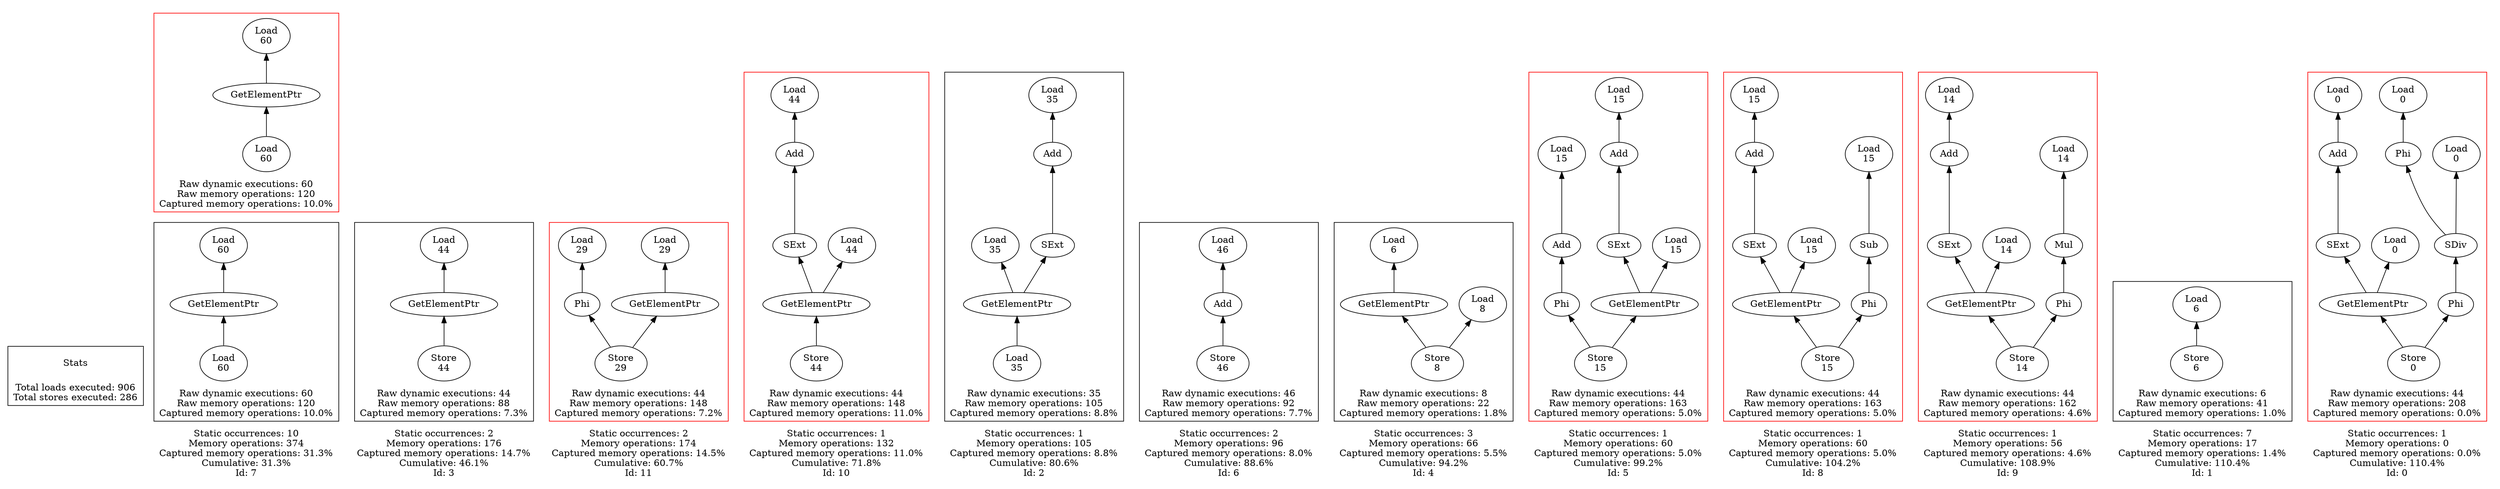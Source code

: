 strict digraph {
rankdir=BT
subgraph {
Stats [shape=plaintext]
cluster=true
label="Total loads executed: 906\nTotal stores executed: 286"
}
subgraph {
subgraph {
{
rank=max
"7_3" [shape=point style=invis]
}
"7_3_256" [label="GetElementPtr"]
"7_3_255" [label="Load\n60"]
"7_3_256" -> "7_3_255"
{
rank=min
"7_3_257" [label="Load\n60"]
}
"7_3_257" -> "7_3_256"
cluster=true
label="Raw dynamic executions: 60\nRaw memory operations: 120\nCaptured memory operations: 10.0%"
}
subgraph {
{
rank=max
"7_4" [shape=point style=invis]
}
"7_3" -> "7_4_259" [style=invis]
"7_4_258" [label="GetElementPtr"]
"7_4_255" [label="Load\n60"]
"7_4_258" -> "7_4_255"
{
rank=min
"7_4_259" [label="Load\n60"]
}
"7_4_259" -> "7_4_258"
cluster=true
label="Raw dynamic executions: 60\nRaw memory operations: 120\nCaptured memory operations: 10.0%"
color=red
}
cluster=true
penwidth=0
label="Static occurrences: 10\nMemory operations: 374\nCaptured memory operations: 31.3%\nCumulative: 31.3%\nId: 7"
}
subgraph {
subgraph {
{
rank=max
"3_0" [shape=point style=invis]
}
"3_0_281" [label="GetElementPtr"]
"3_0_280" [label="Load\n44"]
"3_0_281" -> "3_0_280"
{
rank=min
"3_0_282" [label="Store\n44"]
}
"3_0_282" -> "3_0_281"
cluster=true
label="Raw dynamic executions: 44\nRaw memory operations: 88\nCaptured memory operations: 7.3%"
}
cluster=true
penwidth=0
label="Static occurrences: 2\nMemory operations: 176\nCaptured memory operations: 14.7%\nCumulative: 46.1%\nId: 3"
}
subgraph {
subgraph {
{
rank=max
"11_0" [shape=point style=invis]
}
{
rank=min
"11_0_282" [label="Store\n29"]
}
"11_0_277" [label="Phi"]
"11_0_282" -> "11_0_277"
"11_0_257" [label="Load\n29"]
"11_0_277" -> "11_0_257"
"11_0_281" [label="GetElementPtr"]
"11_0_282" -> "11_0_281"
"11_0_280" [label="Load\n29"]
"11_0_281" -> "11_0_280"
cluster=true
label="Raw dynamic executions: 44\nRaw memory operations: 148\nCaptured memory operations: 7.2%"
color=red
}
cluster=true
penwidth=0
label="Static occurrences: 2\nMemory operations: 174\nCaptured memory operations: 14.5%\nCumulative: 60.7%\nId: 11"
}
subgraph {
subgraph {
{
rank=max
"10_0" [shape=point style=invis]
}
"10_0_306" [label="Add"]
"10_0_305" [label="Load\n44"]
"10_0_306" -> "10_0_305"
"10_0_307" [label="SExt"]
"10_0_307" -> "10_0_306"
{
rank=min
"10_0_309" [label="Store\n44"]
}
"10_0_308" [label="GetElementPtr"]
"10_0_309" -> "10_0_308"
"10_0_255" [label="Load\n44"]
"10_0_308" -> "10_0_255"
"10_0_308" -> "10_0_307"
cluster=true
label="Raw dynamic executions: 44\nRaw memory operations: 148\nCaptured memory operations: 11.0%"
color=red
}
cluster=true
penwidth=0
label="Static occurrences: 1\nMemory operations: 132\nCaptured memory operations: 11.0%\nCumulative: 71.8%\nId: 10"
}
subgraph {
subgraph {
{
rank=max
"2_0" [shape=point style=invis]
}
"2_0_189" [label="GetElementPtr"]
"2_0_184" [label="Load\n35"]
"2_0_189" -> "2_0_184"
{
rank=min
"2_0_190" [label="Load\n35"]
}
"2_0_190" -> "2_0_189"
"2_0_187" [label="Add"]
"2_0_185" [label="Load\n35"]
"2_0_187" -> "2_0_185"
"2_0_188" [label="SExt"]
"2_0_188" -> "2_0_187"
"2_0_189" -> "2_0_188"
cluster=true
label="Raw dynamic executions: 35\nRaw memory operations: 105\nCaptured memory operations: 8.8%"
}
cluster=true
penwidth=0
label="Static occurrences: 1\nMemory operations: 105\nCaptured memory operations: 8.8%\nCumulative: 80.6%\nId: 2"
}
subgraph {
subgraph {
{
rank=max
"6_0" [shape=point style=invis]
}
{
rank=min
"6_0_177" [label="Store\n46"]
}
"6_0_176" [label="Add"]
"6_0_177" -> "6_0_176"
"6_0_175" [label="Load\n46"]
"6_0_176" -> "6_0_175"
cluster=true
label="Raw dynamic executions: 46\nRaw memory operations: 92\nCaptured memory operations: 7.7%"
}
cluster=true
penwidth=0
label="Static occurrences: 2\nMemory operations: 96\nCaptured memory operations: 8.0%\nCumulative: 88.6%\nId: 6"
}
subgraph {
subgraph {
{
rank=max
"4_0" [shape=point style=invis]
}
"4_0_210" [label="GetElementPtr"]
"4_0_201" [label="Load\n6"]
"4_0_210" -> "4_0_201"
{
rank=min
"4_0_211" [label="Store\n8"]
}
"4_0_211" -> "4_0_210"
"4_0_209" [label="Load\n8"]
"4_0_211" -> "4_0_209"
cluster=true
label="Raw dynamic executions: 8\nRaw memory operations: 22\nCaptured memory operations: 1.8%"
}
cluster=true
penwidth=0
label="Static occurrences: 3\nMemory operations: 66\nCaptured memory operations: 5.5%\nCumulative: 94.2%\nId: 4"
}
subgraph {
subgraph {
{
rank=max
"5_0" [shape=point style=invis]
}
"5_0_306" [label="Add"]
"5_0_305" [label="Load\n15"]
"5_0_306" -> "5_0_305"
"5_0_304" [label="Phi"]
"5_0_290" [label="Add"]
"5_0_304" -> "5_0_290"
"5_0_289" [label="Load\n15"]
"5_0_290" -> "5_0_289"
"5_0_307" [label="SExt"]
"5_0_307" -> "5_0_306"
{
rank=min
"5_0_309" [label="Store\n15"]
}
"5_0_308" [label="GetElementPtr"]
"5_0_309" -> "5_0_308"
"5_0_255" [label="Load\n15"]
"5_0_308" -> "5_0_255"
"5_0_309" -> "5_0_304"
"5_0_308" -> "5_0_307"
cluster=true
label="Raw dynamic executions: 44\nRaw memory operations: 163\nCaptured memory operations: 5.0%"
color=red
}
cluster=true
penwidth=0
label="Static occurrences: 1\nMemory operations: 60\nCaptured memory operations: 5.0%\nCumulative: 99.2%\nId: 5"
}
subgraph {
subgraph {
{
rank=max
"8_0" [shape=point style=invis]
}
"8_0_306" [label="Add"]
"8_0_305" [label="Load\n15"]
"8_0_306" -> "8_0_305"
"8_0_294" [label="Sub"]
"8_0_293" [label="Load\n15"]
"8_0_294" -> "8_0_293"
"8_0_307" [label="SExt"]
"8_0_307" -> "8_0_306"
{
rank=min
"8_0_309" [label="Store\n15"]
}
"8_0_308" [label="GetElementPtr"]
"8_0_309" -> "8_0_308"
"8_0_255" [label="Load\n15"]
"8_0_308" -> "8_0_255"
"8_0_304" [label="Phi"]
"8_0_309" -> "8_0_304"
"8_0_304" -> "8_0_294"
"8_0_308" -> "8_0_307"
cluster=true
label="Raw dynamic executions: 44\nRaw memory operations: 163\nCaptured memory operations: 5.0%"
color=red
}
cluster=true
penwidth=0
label="Static occurrences: 1\nMemory operations: 60\nCaptured memory operations: 5.0%\nCumulative: 104.2%\nId: 8"
}
subgraph {
subgraph {
{
rank=max
"9_0" [shape=point style=invis]
}
"9_0_306" [label="Add"]
"9_0_305" [label="Load\n14"]
"9_0_306" -> "9_0_305"
"9_0_307" [label="SExt"]
"9_0_307" -> "9_0_306"
{
rank=min
"9_0_309" [label="Store\n14"]
}
"9_0_308" [label="GetElementPtr"]
"9_0_309" -> "9_0_308"
"9_0_255" [label="Load\n14"]
"9_0_308" -> "9_0_255"
"9_0_304" [label="Phi"]
"9_0_309" -> "9_0_304"
"9_0_308" -> "9_0_307"
"9_0_298" [label="Mul"]
"9_0_304" -> "9_0_298"
"9_0_297" [label="Load\n14"]
"9_0_298" -> "9_0_297"
cluster=true
label="Raw dynamic executions: 44\nRaw memory operations: 162\nCaptured memory operations: 4.6%"
color=red
}
cluster=true
penwidth=0
label="Static occurrences: 1\nMemory operations: 56\nCaptured memory operations: 4.6%\nCumulative: 108.9%\nId: 9"
}
subgraph {
subgraph {
{
rank=max
"1_4" [shape=point style=invis]
}
{
rank=min
"1_4_199" [label="Store\n6"]
}
"1_4_190" [label="Load\n6"]
"1_4_199" -> "1_4_190"
cluster=true
label="Raw dynamic executions: 6\nRaw memory operations: 41\nCaptured memory operations: 1.0%"
}
cluster=true
penwidth=0
label="Static occurrences: 7\nMemory operations: 17\nCaptured memory operations: 1.4%\nCumulative: 110.4%\nId: 1"
}
subgraph {
subgraph {
{
rank=max
"0_0" [shape=point style=invis]
}
"0_0_306" [label="Add"]
"0_0_305" [label="Load\n0"]
"0_0_306" -> "0_0_305"
"0_0_302" [label="SDiv"]
"0_0_277" [label="Phi"]
"0_0_302" -> "0_0_277"
"0_0_307" [label="SExt"]
"0_0_307" -> "0_0_306"
{
rank=min
"0_0_309" [label="Store\n0"]
}
"0_0_308" [label="GetElementPtr"]
"0_0_309" -> "0_0_308"
"0_0_304" [label="Phi"]
"0_0_304" -> "0_0_302"
"0_0_257" [label="Load\n0"]
"0_0_277" -> "0_0_257"
"0_0_255" [label="Load\n0"]
"0_0_308" -> "0_0_255"
"0_0_309" -> "0_0_304"
"0_0_308" -> "0_0_307"
"0_0_301" [label="Load\n0"]
"0_0_302" -> "0_0_301"
cluster=true
label="Raw dynamic executions: 44\nRaw memory operations: 208\nCaptured memory operations: 0.0%"
color=red
}
cluster=true
penwidth=0
label="Static occurrences: 1\nMemory operations: 0\nCaptured memory operations: 0.0%\nCumulative: 110.4%\nId: 0"
}
}
